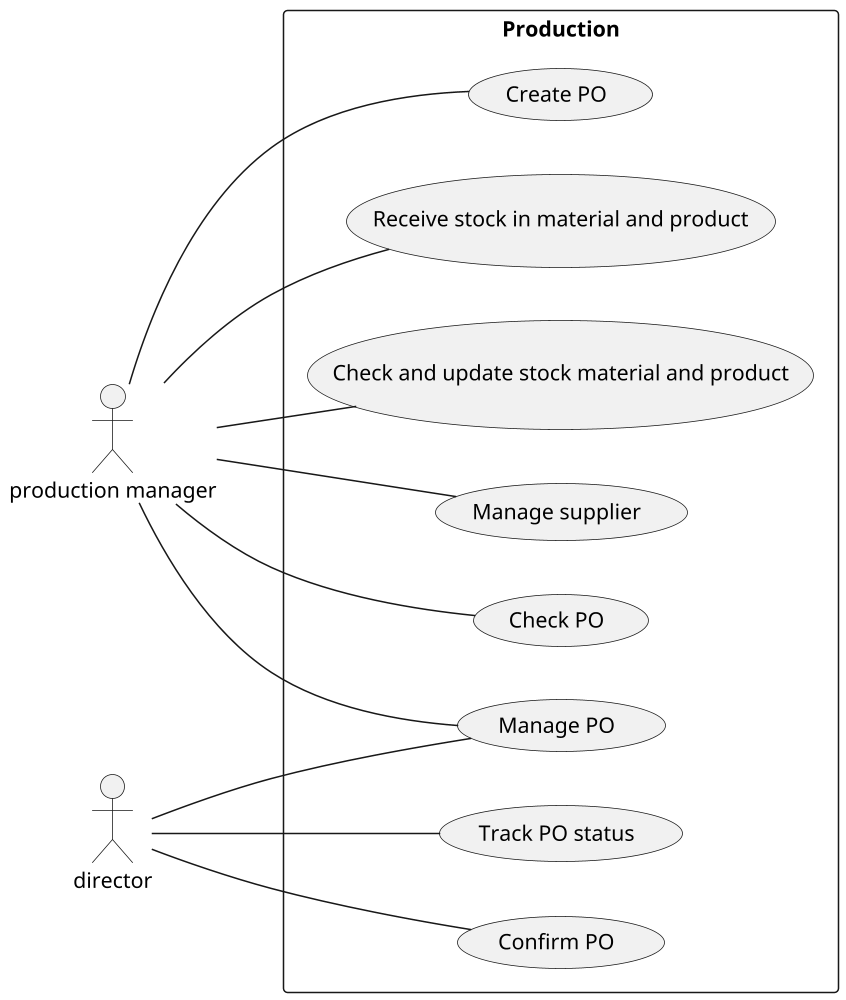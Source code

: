 @startuml sample

left to right direction
scale 1000 width
scale 1000 height

actor "production planner" as pm
actor "production manager" as pm
actor "director" as di

rectangle Production {
  usecase "Track PO status" as UC0
  usecase "Manage PO" as UC1
  usecase "Manage supplier" as UC2
  usecase "Check PO" as UC3
  usecase "Create PO" as UC4
  usecase "Confirm PO" as UC5
  usecase "Receive stock in material and product" as UC6
  usecase "Check and update stock material and product" as UC7
  }
di -- UC0
di -- UC1
di -- UC5
pm -- UC1
pm -- UC2
pm -- UC3
pm -- UC4
pm -- UC6
pm -- UC7


@enduml